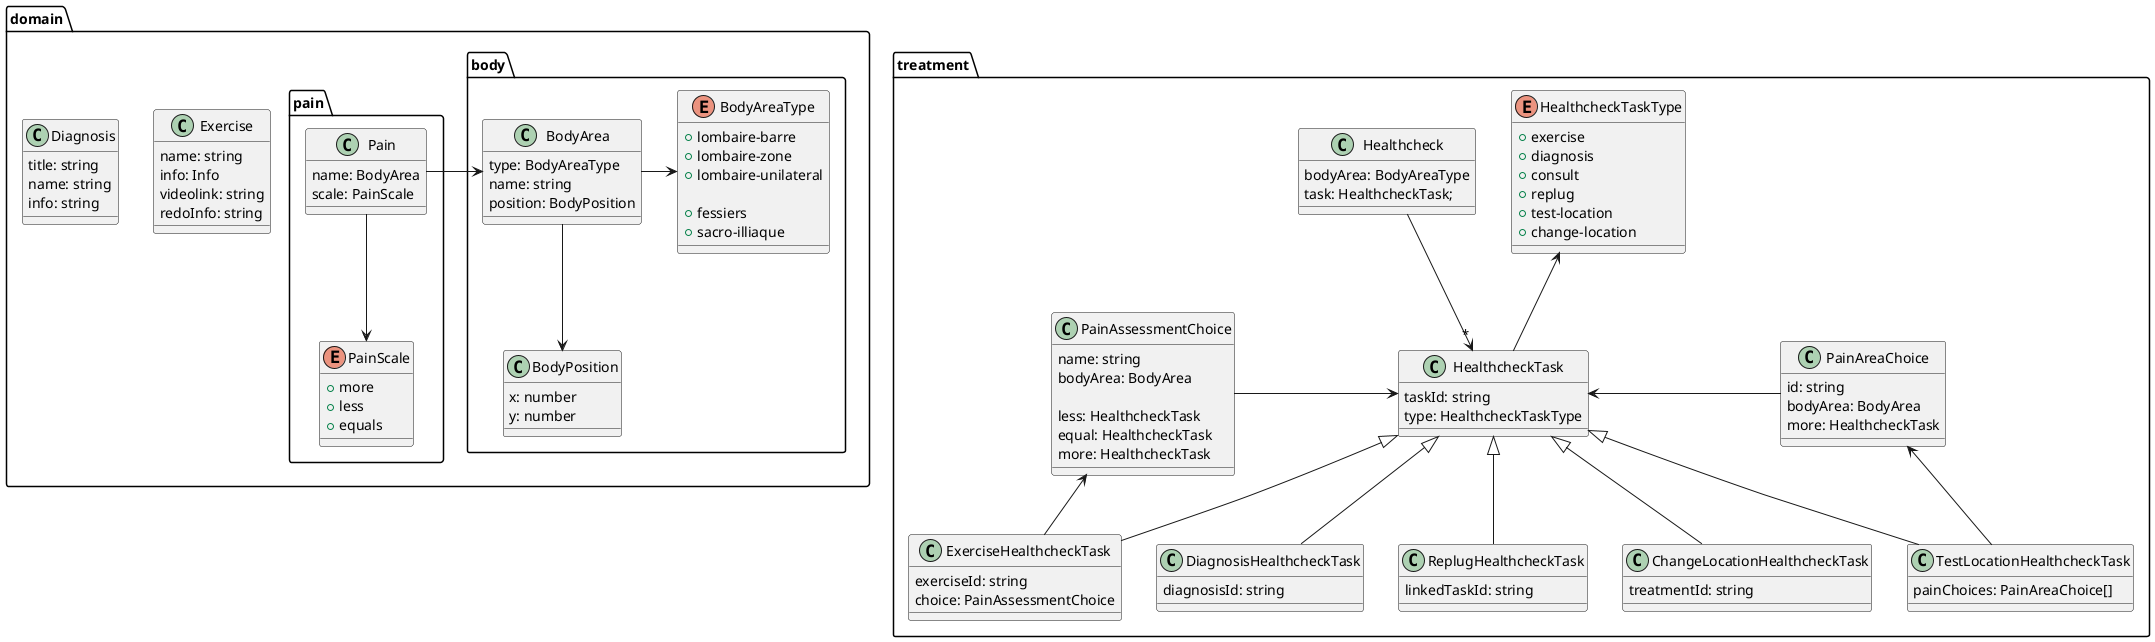 @startuml

package domain {
    package body {

        class BodyArea {
            type: BodyAreaType
            name: string
            position: BodyPosition
        }

        enum BodyAreaType {
            + lombaire-barre
            + lombaire-zone
            + lombaire-unilateral

            + fessiers
            + sacro-illiaque
        }

        class BodyPosition {
            x: number
            y: number
        }

        BodyArea -r-> BodyAreaType
        BodyArea --> BodyPosition
    }

    package pain {

        class Pain {
            name: BodyArea
            scale: PainScale
        }

        enum PainScale {
            + more
            + less
            + equals
        }

        Pain --> PainScale
        Pain -r-> BodyArea
    }

    class Exercise {
        name: string
        info: Info
        videolink: string
        redoInfo: string
    }

    class Diagnosis {
        title: string
        name: string
        info: string
    }
}

package treatment {

    class Healthcheck {
        bodyArea: BodyAreaType
        task: HealthcheckTask;
    }

    class HealthcheckTask {
        taskId: string
        type: HealthcheckTaskType
    }

    enum HealthcheckTaskType {
        + exercise
        + diagnosis
        + consult
        + replug
        + test-location
        + change-location
        '+ pain-assessment
    }

    class ExerciseHealthcheckTask {
        exerciseId: string
        choice: PainAssessmentChoice
    }

    class DiagnosisHealthcheckTask {
        diagnosisId: string
    }

    class ReplugHealthcheckTask {
        linkedTaskId: string
    }

    class ChangeLocationHealthcheckTask {
        treatmentId: string
    }

    class TestLocationHealthcheckTask {
        painChoices: PainAreaChoice[]
    }

    class PainAssessmentChoice {
        name: string
        bodyArea: BodyArea

        less: HealthcheckTask
        equal: HealthcheckTask
        more: HealthcheckTask
    }

    class PainAreaChoice {
        id: string
        bodyArea: BodyArea
        more: HealthcheckTask
    }


    Healthcheck --> "*" HealthcheckTask

    HealthcheckTask -u-> HealthcheckTaskType

    HealthcheckTask <|-- ExerciseHealthcheckTask
    HealthcheckTask <|-- DiagnosisHealthcheckTask
    HealthcheckTask <|-- ReplugHealthcheckTask
    HealthcheckTask <|-- TestLocationHealthcheckTask
    HealthcheckTask <|--  ChangeLocationHealthcheckTask

    ExerciseHealthcheckTask -u-> PainAssessmentChoice
    TestLocationHealthcheckTask -u-> PainAreaChoice

    PainAssessmentChoice -r-> HealthcheckTask
    PainAreaChoice -l-> HealthcheckTask
}

@enduml
